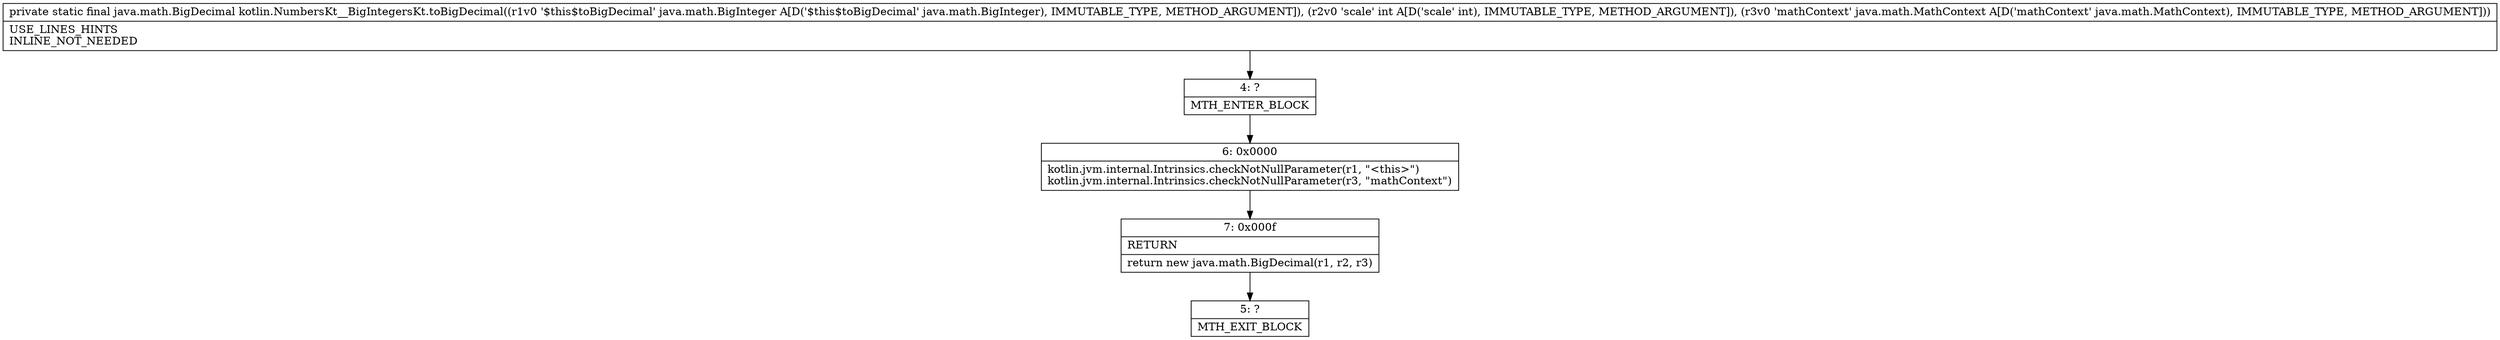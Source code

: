 digraph "CFG forkotlin.NumbersKt__BigIntegersKt.toBigDecimal(Ljava\/math\/BigInteger;ILjava\/math\/MathContext;)Ljava\/math\/BigDecimal;" {
Node_4 [shape=record,label="{4\:\ ?|MTH_ENTER_BLOCK\l}"];
Node_6 [shape=record,label="{6\:\ 0x0000|kotlin.jvm.internal.Intrinsics.checkNotNullParameter(r1, \"\<this\>\")\lkotlin.jvm.internal.Intrinsics.checkNotNullParameter(r3, \"mathContext\")\l}"];
Node_7 [shape=record,label="{7\:\ 0x000f|RETURN\l|return new java.math.BigDecimal(r1, r2, r3)\l}"];
Node_5 [shape=record,label="{5\:\ ?|MTH_EXIT_BLOCK\l}"];
MethodNode[shape=record,label="{private static final java.math.BigDecimal kotlin.NumbersKt__BigIntegersKt.toBigDecimal((r1v0 '$this$toBigDecimal' java.math.BigInteger A[D('$this$toBigDecimal' java.math.BigInteger), IMMUTABLE_TYPE, METHOD_ARGUMENT]), (r2v0 'scale' int A[D('scale' int), IMMUTABLE_TYPE, METHOD_ARGUMENT]), (r3v0 'mathContext' java.math.MathContext A[D('mathContext' java.math.MathContext), IMMUTABLE_TYPE, METHOD_ARGUMENT]))  | USE_LINES_HINTS\lINLINE_NOT_NEEDED\l}"];
MethodNode -> Node_4;Node_4 -> Node_6;
Node_6 -> Node_7;
Node_7 -> Node_5;
}

